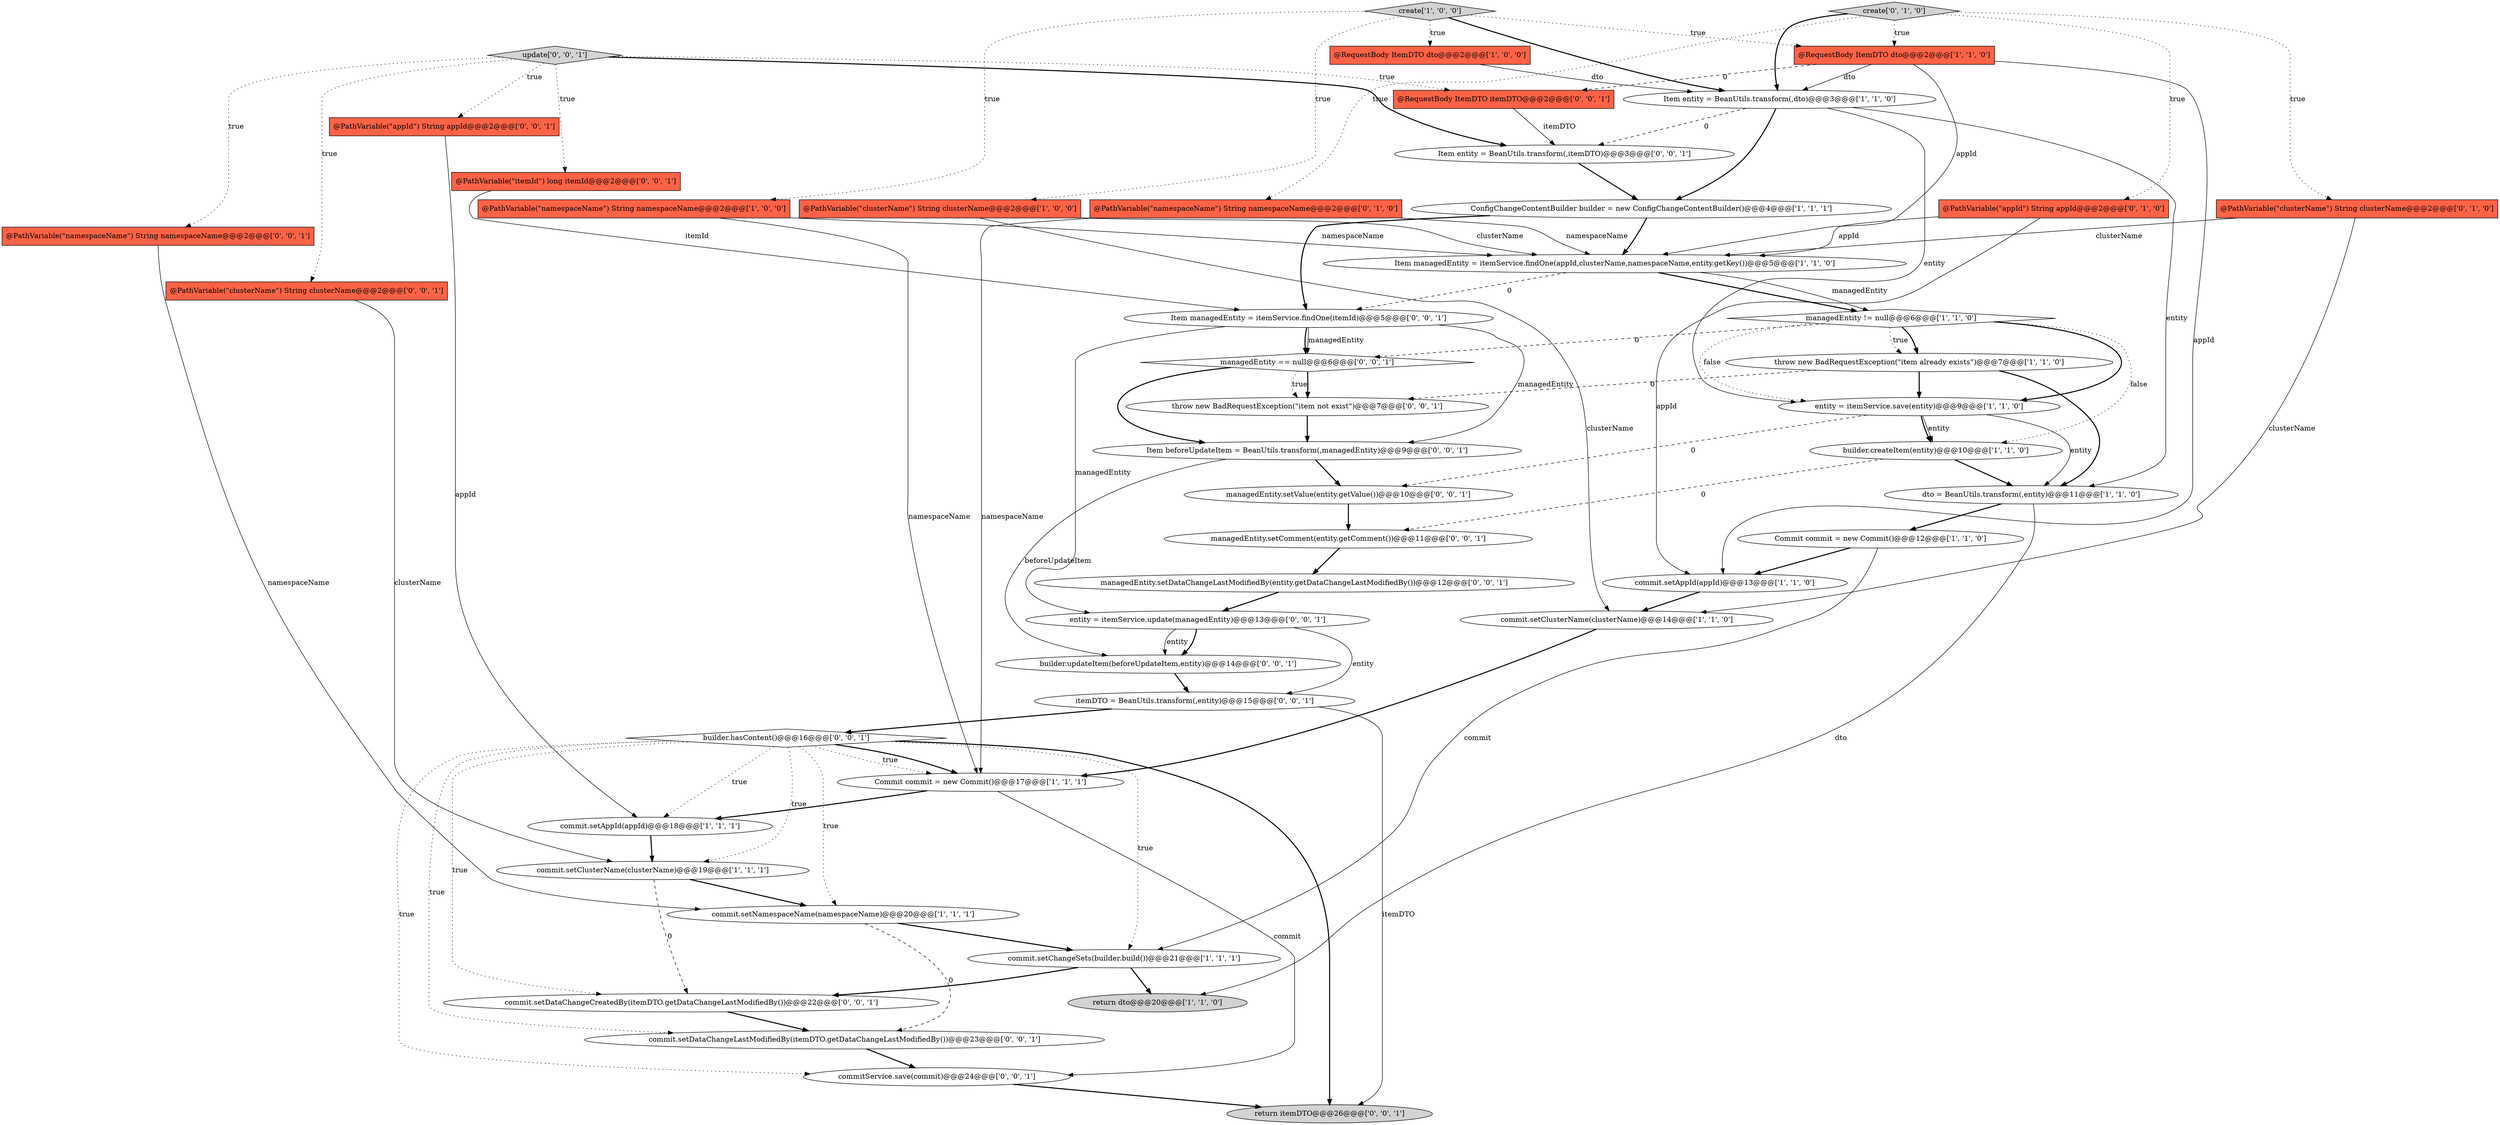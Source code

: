digraph {
17 [style = filled, label = "throw new BadRequestException(\"item already exists\")@@@7@@@['1', '1', '0']", fillcolor = white, shape = ellipse image = "AAA0AAABBB1BBB"];
6 [style = filled, label = "@PathVariable(\"clusterName\") String clusterName@@@2@@@['1', '0', '0']", fillcolor = tomato, shape = box image = "AAA0AAABBB1BBB"];
8 [style = filled, label = "Commit commit = new Commit()@@@12@@@['1', '1', '0']", fillcolor = white, shape = ellipse image = "AAA0AAABBB1BBB"];
11 [style = filled, label = "commit.setAppId(appId)@@@13@@@['1', '1', '0']", fillcolor = white, shape = ellipse image = "AAA0AAABBB1BBB"];
16 [style = filled, label = "builder.createItem(entity)@@@10@@@['1', '1', '0']", fillcolor = white, shape = ellipse image = "AAA0AAABBB1BBB"];
43 [style = filled, label = "@PathVariable(\"itemId\") long itemId@@@2@@@['0', '0', '1']", fillcolor = tomato, shape = box image = "AAA0AAABBB3BBB"];
7 [style = filled, label = "Item entity = BeanUtils.transform(,dto)@@@3@@@['1', '1', '0']", fillcolor = white, shape = ellipse image = "AAA0AAABBB1BBB"];
35 [style = filled, label = "return itemDTO@@@26@@@['0', '0', '1']", fillcolor = lightgray, shape = ellipse image = "AAA0AAABBB3BBB"];
20 [style = filled, label = "commit.setClusterName(clusterName)@@@19@@@['1', '1', '1']", fillcolor = white, shape = ellipse image = "AAA0AAABBB1BBB"];
18 [style = filled, label = "commit.setNamespaceName(namespaceName)@@@20@@@['1', '1', '1']", fillcolor = white, shape = ellipse image = "AAA0AAABBB1BBB"];
4 [style = filled, label = "@PathVariable(\"namespaceName\") String namespaceName@@@2@@@['1', '0', '0']", fillcolor = tomato, shape = box image = "AAA0AAABBB1BBB"];
47 [style = filled, label = "builder.hasContent()@@@16@@@['0', '0', '1']", fillcolor = white, shape = diamond image = "AAA0AAABBB3BBB"];
40 [style = filled, label = "commit.setDataChangeLastModifiedBy(itemDTO.getDataChangeLastModifiedBy())@@@23@@@['0', '0', '1']", fillcolor = white, shape = ellipse image = "AAA0AAABBB3BBB"];
3 [style = filled, label = "entity = itemService.save(entity)@@@9@@@['1', '1', '0']", fillcolor = white, shape = ellipse image = "AAA0AAABBB1BBB"];
39 [style = filled, label = "update['0', '0', '1']", fillcolor = lightgray, shape = diamond image = "AAA0AAABBB3BBB"];
10 [style = filled, label = "commit.setClusterName(clusterName)@@@14@@@['1', '1', '0']", fillcolor = white, shape = ellipse image = "AAA0AAABBB1BBB"];
42 [style = filled, label = "@PathVariable(\"namespaceName\") String namespaceName@@@2@@@['0', '0', '1']", fillcolor = tomato, shape = box image = "AAA0AAABBB3BBB"];
21 [style = filled, label = "create['1', '0', '0']", fillcolor = lightgray, shape = diamond image = "AAA0AAABBB1BBB"];
30 [style = filled, label = "throw new BadRequestException(\"item not exist\")@@@7@@@['0', '0', '1']", fillcolor = white, shape = ellipse image = "AAA0AAABBB3BBB"];
2 [style = filled, label = "ConfigChangeContentBuilder builder = new ConfigChangeContentBuilder()@@@4@@@['1', '1', '1']", fillcolor = white, shape = ellipse image = "AAA0AAABBB1BBB"];
25 [style = filled, label = "create['0', '1', '0']", fillcolor = lightgray, shape = diamond image = "AAA0AAABBB2BBB"];
0 [style = filled, label = "managedEntity != null@@@6@@@['1', '1', '0']", fillcolor = white, shape = diamond image = "AAA0AAABBB1BBB"];
27 [style = filled, label = "@PathVariable(\"appId\") String appId@@@2@@@['0', '0', '1']", fillcolor = tomato, shape = box image = "AAA0AAABBB3BBB"];
37 [style = filled, label = "commitService.save(commit)@@@24@@@['0', '0', '1']", fillcolor = white, shape = ellipse image = "AAA0AAABBB3BBB"];
22 [style = filled, label = "@PathVariable(\"clusterName\") String clusterName@@@2@@@['0', '1', '0']", fillcolor = tomato, shape = box image = "AAA0AAABBB2BBB"];
32 [style = filled, label = "managedEntity.setDataChangeLastModifiedBy(entity.getDataChangeLastModifiedBy())@@@12@@@['0', '0', '1']", fillcolor = white, shape = ellipse image = "AAA0AAABBB3BBB"];
33 [style = filled, label = "Item beforeUpdateItem = BeanUtils.transform(,managedEntity)@@@9@@@['0', '0', '1']", fillcolor = white, shape = ellipse image = "AAA0AAABBB3BBB"];
26 [style = filled, label = "builder.updateItem(beforeUpdateItem,entity)@@@14@@@['0', '0', '1']", fillcolor = white, shape = ellipse image = "AAA0AAABBB3BBB"];
9 [style = filled, label = "return dto@@@20@@@['1', '1', '0']", fillcolor = lightgray, shape = ellipse image = "AAA0AAABBB1BBB"];
36 [style = filled, label = "@PathVariable(\"clusterName\") String clusterName@@@2@@@['0', '0', '1']", fillcolor = tomato, shape = box image = "AAA0AAABBB3BBB"];
44 [style = filled, label = "managedEntity.setComment(entity.getComment())@@@11@@@['0', '0', '1']", fillcolor = white, shape = ellipse image = "AAA0AAABBB3BBB"];
14 [style = filled, label = "@RequestBody ItemDTO dto@@@2@@@['1', '1', '0']", fillcolor = tomato, shape = box image = "AAA0AAABBB1BBB"];
15 [style = filled, label = "dto = BeanUtils.transform(,entity)@@@11@@@['1', '1', '0']", fillcolor = white, shape = ellipse image = "AAA0AAABBB1BBB"];
34 [style = filled, label = "managedEntity == null@@@6@@@['0', '0', '1']", fillcolor = white, shape = diamond image = "AAA0AAABBB3BBB"];
46 [style = filled, label = "managedEntity.setValue(entity.getValue())@@@10@@@['0', '0', '1']", fillcolor = white, shape = ellipse image = "AAA0AAABBB3BBB"];
19 [style = filled, label = "Item managedEntity = itemService.findOne(appId,clusterName,namespaceName,entity.getKey())@@@5@@@['1', '1', '0']", fillcolor = white, shape = ellipse image = "AAA0AAABBB1BBB"];
12 [style = filled, label = "commit.setAppId(appId)@@@18@@@['1', '1', '1']", fillcolor = white, shape = ellipse image = "AAA0AAABBB1BBB"];
5 [style = filled, label = "@RequestBody ItemDTO dto@@@2@@@['1', '0', '0']", fillcolor = tomato, shape = box image = "AAA0AAABBB1BBB"];
31 [style = filled, label = "Item managedEntity = itemService.findOne(itemId)@@@5@@@['0', '0', '1']", fillcolor = white, shape = ellipse image = "AAA0AAABBB3BBB"];
29 [style = filled, label = "commit.setDataChangeCreatedBy(itemDTO.getDataChangeLastModifiedBy())@@@22@@@['0', '0', '1']", fillcolor = white, shape = ellipse image = "AAA0AAABBB3BBB"];
41 [style = filled, label = "Item entity = BeanUtils.transform(,itemDTO)@@@3@@@['0', '0', '1']", fillcolor = white, shape = ellipse image = "AAA0AAABBB3BBB"];
45 [style = filled, label = "@RequestBody ItemDTO itemDTO@@@2@@@['0', '0', '1']", fillcolor = tomato, shape = box image = "AAA0AAABBB3BBB"];
13 [style = filled, label = "Commit commit = new Commit()@@@17@@@['1', '1', '1']", fillcolor = white, shape = ellipse image = "AAA0AAABBB1BBB"];
28 [style = filled, label = "itemDTO = BeanUtils.transform(,entity)@@@15@@@['0', '0', '1']", fillcolor = white, shape = ellipse image = "AAA0AAABBB3BBB"];
23 [style = filled, label = "@PathVariable(\"namespaceName\") String namespaceName@@@2@@@['0', '1', '0']", fillcolor = tomato, shape = box image = "AAA0AAABBB2BBB"];
38 [style = filled, label = "entity = itemService.update(managedEntity)@@@13@@@['0', '0', '1']", fillcolor = white, shape = ellipse image = "AAA0AAABBB3BBB"];
1 [style = filled, label = "commit.setChangeSets(builder.build())@@@21@@@['1', '1', '1']", fillcolor = white, shape = ellipse image = "AAA0AAABBB1BBB"];
24 [style = filled, label = "@PathVariable(\"appId\") String appId@@@2@@@['0', '1', '0']", fillcolor = tomato, shape = box image = "AAA0AAABBB2BBB"];
38->28 [style = solid, label="entity"];
38->26 [style = bold, label=""];
42->18 [style = solid, label="namespaceName"];
46->44 [style = bold, label=""];
38->26 [style = solid, label="entity"];
37->35 [style = bold, label=""];
22->19 [style = solid, label="clusterName"];
19->0 [style = bold, label=""];
17->3 [style = bold, label=""];
25->22 [style = dotted, label="true"];
3->46 [style = dashed, label="0"];
21->5 [style = dotted, label="true"];
39->41 [style = bold, label=""];
19->31 [style = dashed, label="0"];
13->12 [style = bold, label=""];
0->16 [style = dotted, label="false"];
39->36 [style = dotted, label="true"];
47->12 [style = dotted, label="true"];
36->20 [style = solid, label="clusterName"];
6->19 [style = solid, label="clusterName"];
28->47 [style = bold, label=""];
31->38 [style = solid, label="managedEntity"];
2->31 [style = bold, label=""];
39->43 [style = dotted, label="true"];
43->31 [style = solid, label="itemId"];
21->14 [style = dotted, label="true"];
15->8 [style = bold, label=""];
31->34 [style = bold, label=""];
32->38 [style = bold, label=""];
1->9 [style = bold, label=""];
20->18 [style = bold, label=""];
33->46 [style = bold, label=""];
1->29 [style = bold, label=""];
47->18 [style = dotted, label="true"];
14->45 [style = dashed, label="0"];
17->30 [style = dashed, label="0"];
45->41 [style = solid, label="itemDTO"];
47->29 [style = dotted, label="true"];
34->30 [style = dotted, label="true"];
25->14 [style = dotted, label="true"];
14->19 [style = solid, label="appId"];
17->15 [style = bold, label=""];
24->19 [style = solid, label="appId"];
39->45 [style = dotted, label="true"];
12->20 [style = bold, label=""];
0->17 [style = bold, label=""];
14->7 [style = solid, label="dto"];
3->15 [style = solid, label="entity"];
47->13 [style = bold, label=""];
34->30 [style = bold, label=""];
7->15 [style = solid, label="entity"];
8->1 [style = solid, label="commit"];
7->2 [style = bold, label=""];
19->0 [style = solid, label="managedEntity"];
5->7 [style = solid, label="dto"];
31->34 [style = solid, label="managedEntity"];
33->26 [style = solid, label="beforeUpdateItem"];
47->20 [style = dotted, label="true"];
41->2 [style = bold, label=""];
16->44 [style = dashed, label="0"];
39->42 [style = dotted, label="true"];
24->11 [style = solid, label="appId"];
20->29 [style = dashed, label="0"];
47->13 [style = dotted, label="true"];
23->13 [style = solid, label="namespaceName"];
13->37 [style = solid, label="commit"];
34->33 [style = bold, label=""];
0->3 [style = bold, label=""];
47->40 [style = dotted, label="true"];
47->35 [style = bold, label=""];
3->16 [style = solid, label="entity"];
6->10 [style = solid, label="clusterName"];
23->19 [style = solid, label="namespaceName"];
2->19 [style = bold, label=""];
30->33 [style = bold, label=""];
11->10 [style = bold, label=""];
10->13 [style = bold, label=""];
7->41 [style = dashed, label="0"];
26->28 [style = bold, label=""];
21->7 [style = bold, label=""];
28->35 [style = solid, label="itemDTO"];
31->33 [style = solid, label="managedEntity"];
21->6 [style = dotted, label="true"];
18->1 [style = bold, label=""];
3->16 [style = bold, label=""];
4->19 [style = solid, label="namespaceName"];
4->13 [style = solid, label="namespaceName"];
47->37 [style = dotted, label="true"];
29->40 [style = bold, label=""];
39->27 [style = dotted, label="true"];
14->11 [style = solid, label="appId"];
27->12 [style = solid, label="appId"];
22->10 [style = solid, label="clusterName"];
18->40 [style = dashed, label="0"];
25->7 [style = bold, label=""];
16->15 [style = bold, label=""];
44->32 [style = bold, label=""];
8->11 [style = bold, label=""];
0->34 [style = dashed, label="0"];
47->1 [style = dotted, label="true"];
15->9 [style = solid, label="dto"];
0->3 [style = dotted, label="false"];
25->24 [style = dotted, label="true"];
40->37 [style = bold, label=""];
7->3 [style = solid, label="entity"];
0->17 [style = dotted, label="true"];
21->4 [style = dotted, label="true"];
25->23 [style = dotted, label="true"];
}
